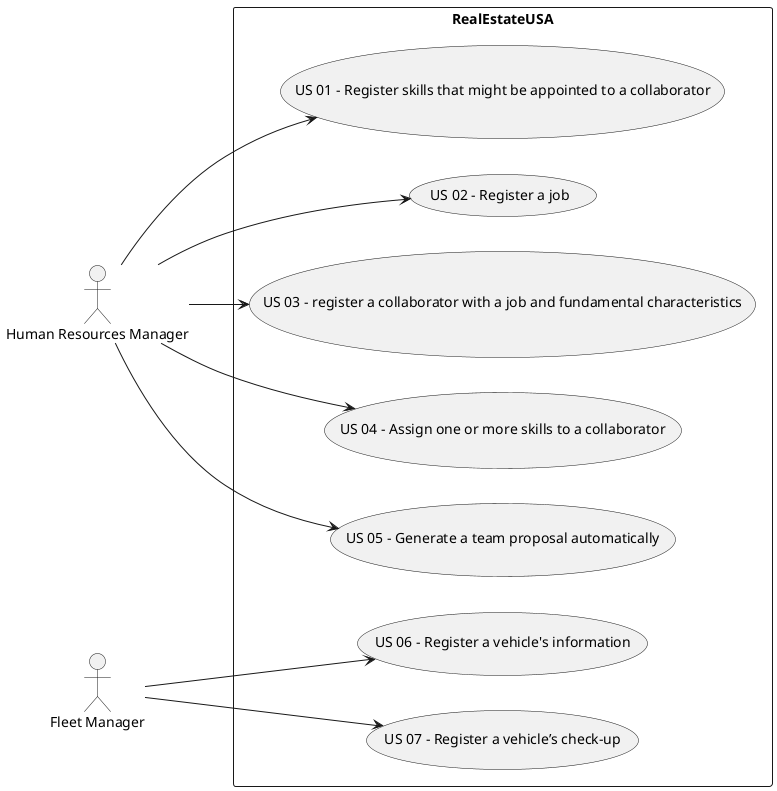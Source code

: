 @startuml

left to right direction

actor "Human Resources Manager" as HRM
actor "Fleet Manager" as FM


rectangle RealEstateUSA {
  HRM --> (US 01 - Register skills that might be appointed to a collaborator)
  HRM --> (US 02 - Register a job)
  HRM --> (US 03 - register a collaborator with a job and fundamental characteristics)
  HRM --> (US 04 - Assign one or more skills to a collaborator)
  HRM --> (US 05 - Generate a team proposal automatically)
  FM --> (US 06 - Register a vehicle's information)
  FM --> (US 07 - Register a vehicle’s check-up)


}

@enduml